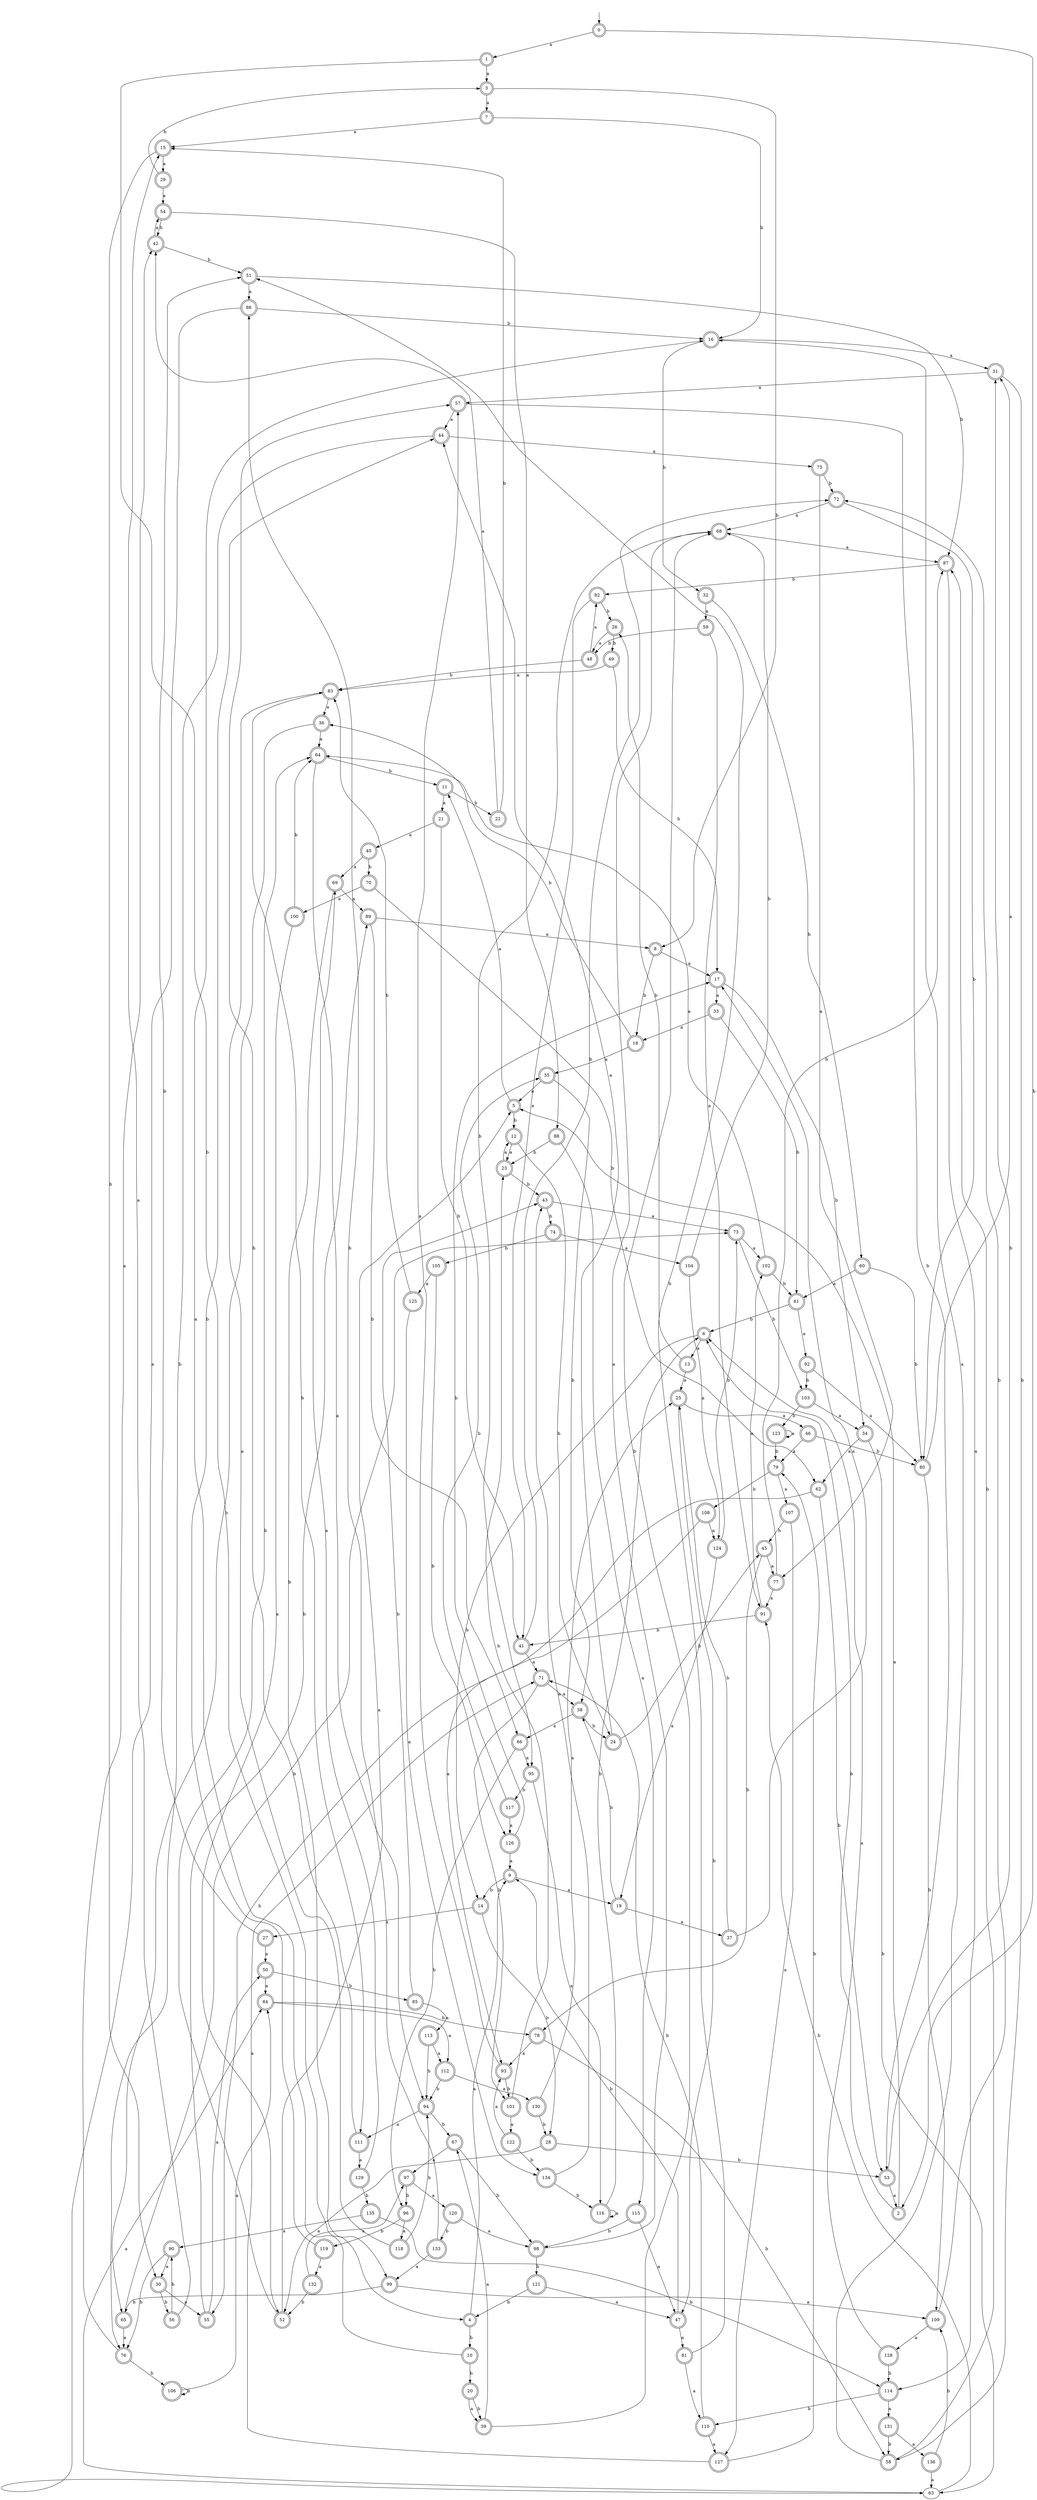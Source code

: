 digraph RandomDFA {
  __start0 [label="", shape=none];
  __start0 -> 0 [label=""];
  0 [shape=circle] [shape=doublecircle]
  0 -> 1 [label="a"]
  0 -> 2 [label="b"]
  1 [shape=doublecircle]
  1 -> 3 [label="a"]
  1 -> 4 [label="b"]
  2 [shape=doublecircle]
  2 -> 5 [label="a"]
  2 -> 6 [label="b"]
  3 [shape=doublecircle]
  3 -> 7 [label="a"]
  3 -> 8 [label="b"]
  4 [shape=doublecircle]
  4 -> 9 [label="a"]
  4 -> 10 [label="b"]
  5 [shape=doublecircle]
  5 -> 11 [label="a"]
  5 -> 12 [label="b"]
  6 [shape=doublecircle]
  6 -> 13 [label="a"]
  6 -> 14 [label="b"]
  7 [shape=doublecircle]
  7 -> 15 [label="a"]
  7 -> 16 [label="b"]
  8 [shape=doublecircle]
  8 -> 17 [label="a"]
  8 -> 18 [label="b"]
  9 [shape=doublecircle]
  9 -> 19 [label="a"]
  9 -> 14 [label="b"]
  10 [shape=doublecircle]
  10 -> 16 [label="a"]
  10 -> 20 [label="b"]
  11 [shape=doublecircle]
  11 -> 21 [label="a"]
  11 -> 22 [label="b"]
  12 [shape=doublecircle]
  12 -> 23 [label="a"]
  12 -> 24 [label="b"]
  13 [shape=doublecircle]
  13 -> 25 [label="a"]
  13 -> 26 [label="b"]
  14 [shape=doublecircle]
  14 -> 27 [label="a"]
  14 -> 28 [label="b"]
  15 [shape=doublecircle]
  15 -> 29 [label="a"]
  15 -> 30 [label="b"]
  16 [shape=doublecircle]
  16 -> 31 [label="a"]
  16 -> 32 [label="b"]
  17 [shape=doublecircle]
  17 -> 33 [label="a"]
  17 -> 34 [label="b"]
  18 [shape=doublecircle]
  18 -> 35 [label="a"]
  18 -> 36 [label="b"]
  19 [shape=doublecircle]
  19 -> 37 [label="a"]
  19 -> 38 [label="b"]
  20 [shape=doublecircle]
  20 -> 39 [label="a"]
  20 -> 39 [label="b"]
  21 [shape=doublecircle]
  21 -> 40 [label="a"]
  21 -> 41 [label="b"]
  22 [shape=doublecircle]
  22 -> 42 [label="a"]
  22 -> 15 [label="b"]
  23 [shape=doublecircle]
  23 -> 12 [label="a"]
  23 -> 43 [label="b"]
  24 [shape=doublecircle]
  24 -> 44 [label="a"]
  24 -> 45 [label="b"]
  25 [shape=doublecircle]
  25 -> 46 [label="a"]
  25 -> 47 [label="b"]
  26 [shape=doublecircle]
  26 -> 48 [label="a"]
  26 -> 49 [label="b"]
  27 [shape=doublecircle]
  27 -> 50 [label="a"]
  27 -> 51 [label="b"]
  28 [shape=doublecircle]
  28 -> 52 [label="a"]
  28 -> 53 [label="b"]
  29 [shape=doublecircle]
  29 -> 54 [label="a"]
  29 -> 3 [label="b"]
  30 [shape=doublecircle]
  30 -> 55 [label="a"]
  30 -> 56 [label="b"]
  31 [shape=doublecircle]
  31 -> 57 [label="a"]
  31 -> 58 [label="b"]
  32 [shape=doublecircle]
  32 -> 59 [label="a"]
  32 -> 60 [label="b"]
  33 [shape=doublecircle]
  33 -> 18 [label="a"]
  33 -> 61 [label="b"]
  34 [shape=doublecircle]
  34 -> 62 [label="a"]
  34 -> 63 [label="b"]
  35 [shape=doublecircle]
  35 -> 5 [label="a"]
  35 -> 38 [label="b"]
  36 [shape=doublecircle]
  36 -> 64 [label="a"]
  36 -> 65 [label="b"]
  37 [shape=doublecircle]
  37 -> 17 [label="a"]
  37 -> 25 [label="b"]
  38 [shape=doublecircle]
  38 -> 66 [label="a"]
  38 -> 24 [label="b"]
  39 [shape=doublecircle]
  39 -> 67 [label="a"]
  39 -> 68 [label="b"]
  40 [shape=doublecircle]
  40 -> 69 [label="a"]
  40 -> 70 [label="b"]
  41 [shape=doublecircle]
  41 -> 71 [label="a"]
  41 -> 72 [label="b"]
  42 [shape=doublecircle]
  42 -> 54 [label="a"]
  42 -> 51 [label="b"]
  43 [shape=doublecircle]
  43 -> 73 [label="a"]
  43 -> 74 [label="b"]
  44 [shape=doublecircle]
  44 -> 75 [label="a"]
  44 -> 76 [label="b"]
  45 [shape=doublecircle]
  45 -> 77 [label="a"]
  45 -> 78 [label="b"]
  46 [shape=doublecircle]
  46 -> 79 [label="a"]
  46 -> 80 [label="b"]
  47 [shape=doublecircle]
  47 -> 81 [label="a"]
  47 -> 9 [label="b"]
  48 [shape=doublecircle]
  48 -> 82 [label="a"]
  48 -> 83 [label="b"]
  49 [shape=doublecircle]
  49 -> 83 [label="a"]
  49 -> 17 [label="b"]
  50 [shape=doublecircle]
  50 -> 84 [label="a"]
  50 -> 85 [label="b"]
  51 [shape=doublecircle]
  51 -> 86 [label="a"]
  51 -> 87 [label="b"]
  52 [shape=doublecircle]
  52 -> 5 [label="a"]
  52 -> 64 [label="b"]
  53 [shape=doublecircle]
  53 -> 2 [label="a"]
  53 -> 31 [label="b"]
  54 [shape=doublecircle]
  54 -> 88 [label="a"]
  54 -> 42 [label="b"]
  55 [shape=doublecircle]
  55 -> 50 [label="a"]
  55 -> 89 [label="b"]
  56 [shape=doublecircle]
  56 -> 15 [label="a"]
  56 -> 90 [label="b"]
  57 [shape=doublecircle]
  57 -> 44 [label="a"]
  57 -> 53 [label="b"]
  58 [shape=doublecircle]
  58 -> 16 [label="a"]
  58 -> 87 [label="b"]
  59 [shape=doublecircle]
  59 -> 91 [label="a"]
  59 -> 48 [label="b"]
  60 [shape=doublecircle]
  60 -> 61 [label="a"]
  60 -> 80 [label="b"]
  61 [shape=doublecircle]
  61 -> 92 [label="a"]
  61 -> 6 [label="b"]
  62 [shape=doublecircle]
  62 -> 93 [label="a"]
  62 -> 53 [label="b"]
  63
  63 -> 84 [label="a"]
  63 -> 91 [label="b"]
  64 [shape=doublecircle]
  64 -> 94 [label="a"]
  64 -> 11 [label="b"]
  65 [shape=doublecircle]
  65 -> 76 [label="a"]
  65 -> 73 [label="b"]
  66 [shape=doublecircle]
  66 -> 95 [label="a"]
  66 -> 96 [label="b"]
  67 [shape=doublecircle]
  67 -> 97 [label="a"]
  67 -> 98 [label="b"]
  68 [shape=doublecircle]
  68 -> 87 [label="a"]
  68 -> 95 [label="b"]
  69 [shape=doublecircle]
  69 -> 89 [label="a"]
  69 -> 99 [label="b"]
  70 [shape=doublecircle]
  70 -> 100 [label="a"]
  70 -> 62 [label="b"]
  71 [shape=doublecircle]
  71 -> 38 [label="a"]
  71 -> 101 [label="b"]
  72 [shape=doublecircle]
  72 -> 68 [label="a"]
  72 -> 80 [label="b"]
  73 [shape=doublecircle]
  73 -> 102 [label="a"]
  73 -> 103 [label="b"]
  74 [shape=doublecircle]
  74 -> 104 [label="a"]
  74 -> 105 [label="b"]
  75 [shape=doublecircle]
  75 -> 77 [label="a"]
  75 -> 72 [label="b"]
  76 [shape=doublecircle]
  76 -> 42 [label="a"]
  76 -> 106 [label="b"]
  77 [shape=doublecircle]
  77 -> 91 [label="a"]
  77 -> 87 [label="b"]
  78 [shape=doublecircle]
  78 -> 93 [label="a"]
  78 -> 58 [label="b"]
  79 [shape=doublecircle]
  79 -> 107 [label="a"]
  79 -> 108 [label="b"]
  80 [shape=doublecircle]
  80 -> 31 [label="a"]
  80 -> 109 [label="b"]
  81 [shape=doublecircle]
  81 -> 110 [label="a"]
  81 -> 51 [label="b"]
  82 [shape=doublecircle]
  82 -> 41 [label="a"]
  82 -> 26 [label="b"]
  83 [shape=doublecircle]
  83 -> 36 [label="a"]
  83 -> 111 [label="b"]
  84 [shape=doublecircle]
  84 -> 112 [label="a"]
  84 -> 78 [label="b"]
  85 [shape=doublecircle]
  85 -> 113 [label="a"]
  85 -> 43 [label="b"]
  86 [shape=doublecircle]
  86 -> 63 [label="a"]
  86 -> 16 [label="b"]
  87 [shape=doublecircle]
  87 -> 114 [label="a"]
  87 -> 82 [label="b"]
  88 [shape=doublecircle]
  88 -> 115 [label="a"]
  88 -> 23 [label="b"]
  89 [shape=doublecircle]
  89 -> 8 [label="a"]
  89 -> 66 [label="b"]
  90 [shape=doublecircle]
  90 -> 30 [label="a"]
  90 -> 76 [label="b"]
  91 [shape=doublecircle]
  91 -> 102 [label="a"]
  91 -> 41 [label="b"]
  92 [shape=doublecircle]
  92 -> 80 [label="a"]
  92 -> 103 [label="b"]
  93 [shape=doublecircle]
  93 -> 57 [label="a"]
  93 -> 101 [label="b"]
  94 [shape=doublecircle]
  94 -> 111 [label="a"]
  94 -> 67 [label="b"]
  95 [shape=doublecircle]
  95 -> 116 [label="a"]
  95 -> 117 [label="b"]
  96 [shape=doublecircle]
  96 -> 118 [label="a"]
  96 -> 119 [label="b"]
  97 [shape=doublecircle]
  97 -> 120 [label="a"]
  97 -> 96 [label="b"]
  98 [shape=doublecircle]
  98 -> 68 [label="a"]
  98 -> 121 [label="b"]
  99 [shape=doublecircle]
  99 -> 109 [label="a"]
  99 -> 65 [label="b"]
  100 [shape=doublecircle]
  100 -> 52 [label="a"]
  100 -> 64 [label="b"]
  101 [shape=doublecircle]
  101 -> 122 [label="a"]
  101 -> 23 [label="b"]
  102 [shape=doublecircle]
  102 -> 64 [label="a"]
  102 -> 61 [label="b"]
  103 [shape=doublecircle]
  103 -> 34 [label="a"]
  103 -> 123 [label="b"]
  104 [shape=doublecircle]
  104 -> 124 [label="a"]
  104 -> 68 [label="b"]
  105 [shape=doublecircle]
  105 -> 125 [label="a"]
  105 -> 126 [label="b"]
  106 [shape=doublecircle]
  106 -> 84 [label="a"]
  106 -> 106 [label="b"]
  107 [shape=doublecircle]
  107 -> 127 [label="a"]
  107 -> 45 [label="b"]
  108 [shape=doublecircle]
  108 -> 124 [label="a"]
  108 -> 55 [label="b"]
  109 [shape=doublecircle]
  109 -> 128 [label="a"]
  109 -> 72 [label="b"]
  110 [shape=doublecircle]
  110 -> 127 [label="a"]
  110 -> 71 [label="b"]
  111 [shape=doublecircle]
  111 -> 129 [label="a"]
  111 -> 57 [label="b"]
  112 [shape=doublecircle]
  112 -> 130 [label="a"]
  112 -> 94 [label="b"]
  113 [shape=doublecircle]
  113 -> 112 [label="a"]
  113 -> 94 [label="b"]
  114 [shape=doublecircle]
  114 -> 131 [label="a"]
  114 -> 110 [label="b"]
  115 [shape=doublecircle]
  115 -> 47 [label="a"]
  115 -> 98 [label="b"]
  116 [shape=doublecircle]
  116 -> 116 [label="a"]
  116 -> 6 [label="b"]
  117 [shape=doublecircle]
  117 -> 126 [label="a"]
  117 -> 35 [label="b"]
  118 [shape=doublecircle]
  118 -> 83 [label="a"]
  118 -> 94 [label="b"]
  119 [shape=doublecircle]
  119 -> 132 [label="a"]
  119 -> 44 [label="b"]
  120 [shape=doublecircle]
  120 -> 98 [label="a"]
  120 -> 133 [label="b"]
  121 [shape=doublecircle]
  121 -> 47 [label="a"]
  121 -> 4 [label="b"]
  122 [shape=doublecircle]
  122 -> 93 [label="a"]
  122 -> 134 [label="b"]
  123 [shape=doublecircle]
  123 -> 123 [label="a"]
  123 -> 79 [label="b"]
  124 [shape=doublecircle]
  124 -> 19 [label="a"]
  124 -> 73 [label="b"]
  125 [shape=doublecircle]
  125 -> 134 [label="a"]
  125 -> 83 [label="b"]
  126 [shape=doublecircle]
  126 -> 9 [label="a"]
  126 -> 17 [label="b"]
  127 [shape=doublecircle]
  127 -> 71 [label="a"]
  127 -> 79 [label="b"]
  128 [shape=doublecircle]
  128 -> 6 [label="a"]
  128 -> 114 [label="b"]
  129 [shape=doublecircle]
  129 -> 69 [label="a"]
  129 -> 135 [label="b"]
  130 [shape=doublecircle]
  130 -> 25 [label="a"]
  130 -> 28 [label="b"]
  131 [shape=doublecircle]
  131 -> 136 [label="a"]
  131 -> 58 [label="b"]
  132 [shape=doublecircle]
  132 -> 97 [label="a"]
  132 -> 52 [label="b"]
  133 [shape=doublecircle]
  133 -> 99 [label="a"]
  133 -> 86 [label="b"]
  134 [shape=doublecircle]
  134 -> 43 [label="a"]
  134 -> 116 [label="b"]
  135 [shape=doublecircle]
  135 -> 90 [label="a"]
  135 -> 114 [label="b"]
  136 [shape=doublecircle]
  136 -> 63 [label="a"]
  136 -> 109 [label="b"]
}
